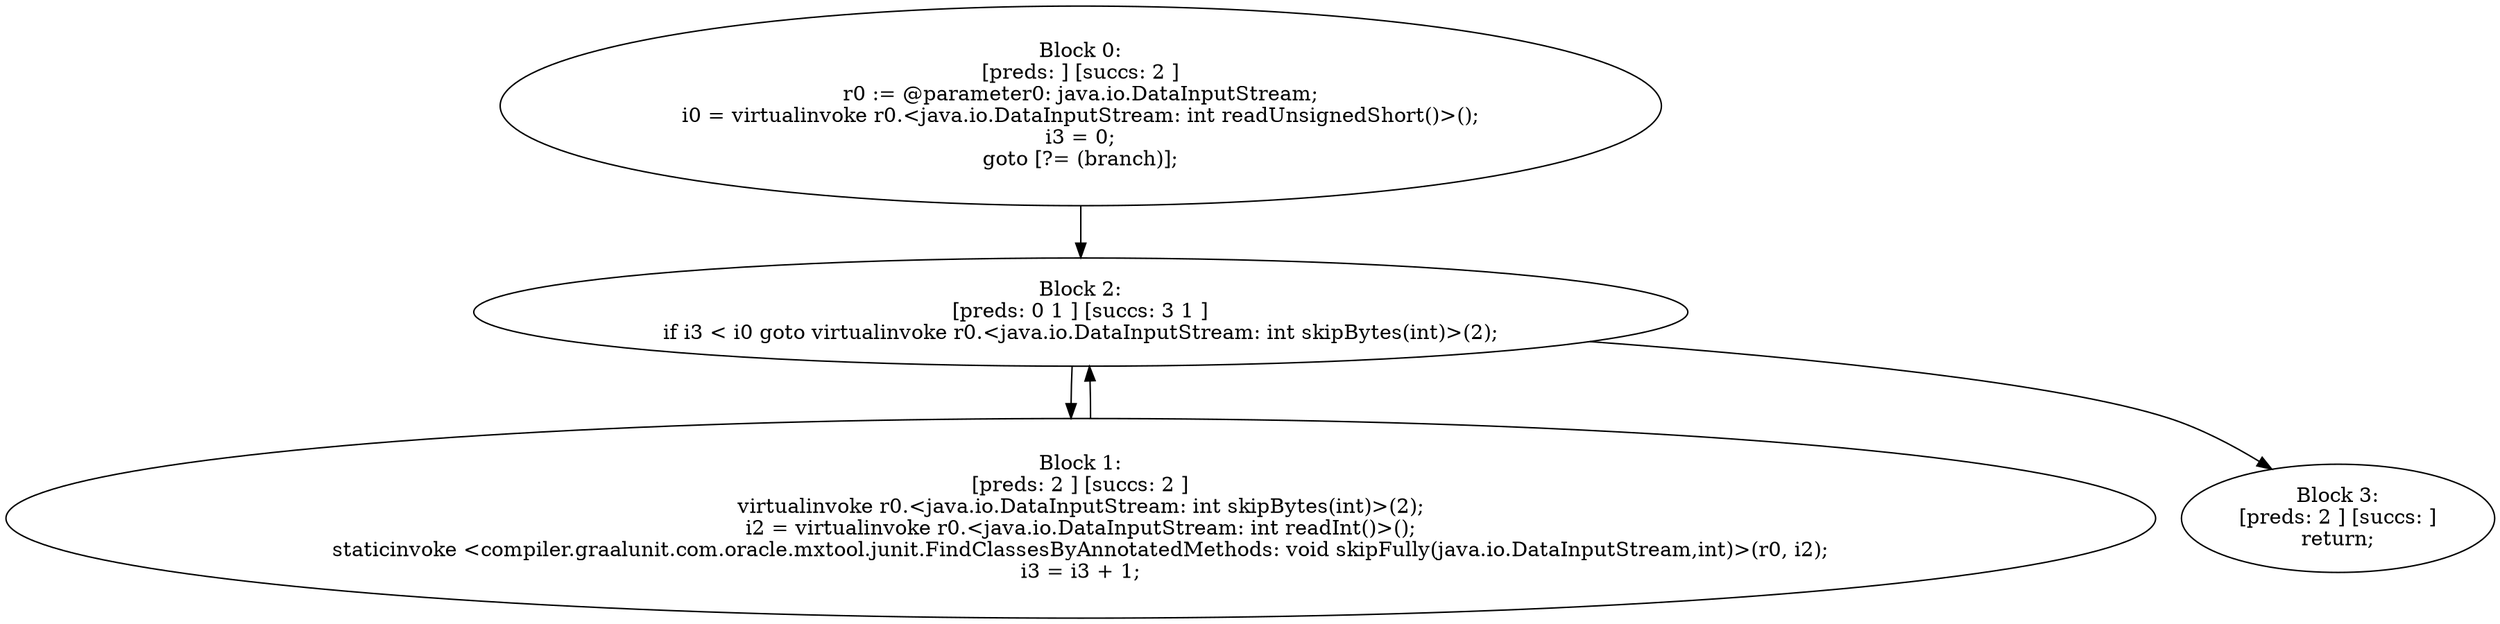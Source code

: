 digraph "unitGraph" {
    "Block 0:
[preds: ] [succs: 2 ]
r0 := @parameter0: java.io.DataInputStream;
i0 = virtualinvoke r0.<java.io.DataInputStream: int readUnsignedShort()>();
i3 = 0;
goto [?= (branch)];
"
    "Block 1:
[preds: 2 ] [succs: 2 ]
virtualinvoke r0.<java.io.DataInputStream: int skipBytes(int)>(2);
i2 = virtualinvoke r0.<java.io.DataInputStream: int readInt()>();
staticinvoke <compiler.graalunit.com.oracle.mxtool.junit.FindClassesByAnnotatedMethods: void skipFully(java.io.DataInputStream,int)>(r0, i2);
i3 = i3 + 1;
"
    "Block 2:
[preds: 0 1 ] [succs: 3 1 ]
if i3 < i0 goto virtualinvoke r0.<java.io.DataInputStream: int skipBytes(int)>(2);
"
    "Block 3:
[preds: 2 ] [succs: ]
return;
"
    "Block 0:
[preds: ] [succs: 2 ]
r0 := @parameter0: java.io.DataInputStream;
i0 = virtualinvoke r0.<java.io.DataInputStream: int readUnsignedShort()>();
i3 = 0;
goto [?= (branch)];
"->"Block 2:
[preds: 0 1 ] [succs: 3 1 ]
if i3 < i0 goto virtualinvoke r0.<java.io.DataInputStream: int skipBytes(int)>(2);
";
    "Block 1:
[preds: 2 ] [succs: 2 ]
virtualinvoke r0.<java.io.DataInputStream: int skipBytes(int)>(2);
i2 = virtualinvoke r0.<java.io.DataInputStream: int readInt()>();
staticinvoke <compiler.graalunit.com.oracle.mxtool.junit.FindClassesByAnnotatedMethods: void skipFully(java.io.DataInputStream,int)>(r0, i2);
i3 = i3 + 1;
"->"Block 2:
[preds: 0 1 ] [succs: 3 1 ]
if i3 < i0 goto virtualinvoke r0.<java.io.DataInputStream: int skipBytes(int)>(2);
";
    "Block 2:
[preds: 0 1 ] [succs: 3 1 ]
if i3 < i0 goto virtualinvoke r0.<java.io.DataInputStream: int skipBytes(int)>(2);
"->"Block 3:
[preds: 2 ] [succs: ]
return;
";
    "Block 2:
[preds: 0 1 ] [succs: 3 1 ]
if i3 < i0 goto virtualinvoke r0.<java.io.DataInputStream: int skipBytes(int)>(2);
"->"Block 1:
[preds: 2 ] [succs: 2 ]
virtualinvoke r0.<java.io.DataInputStream: int skipBytes(int)>(2);
i2 = virtualinvoke r0.<java.io.DataInputStream: int readInt()>();
staticinvoke <compiler.graalunit.com.oracle.mxtool.junit.FindClassesByAnnotatedMethods: void skipFully(java.io.DataInputStream,int)>(r0, i2);
i3 = i3 + 1;
";
}
